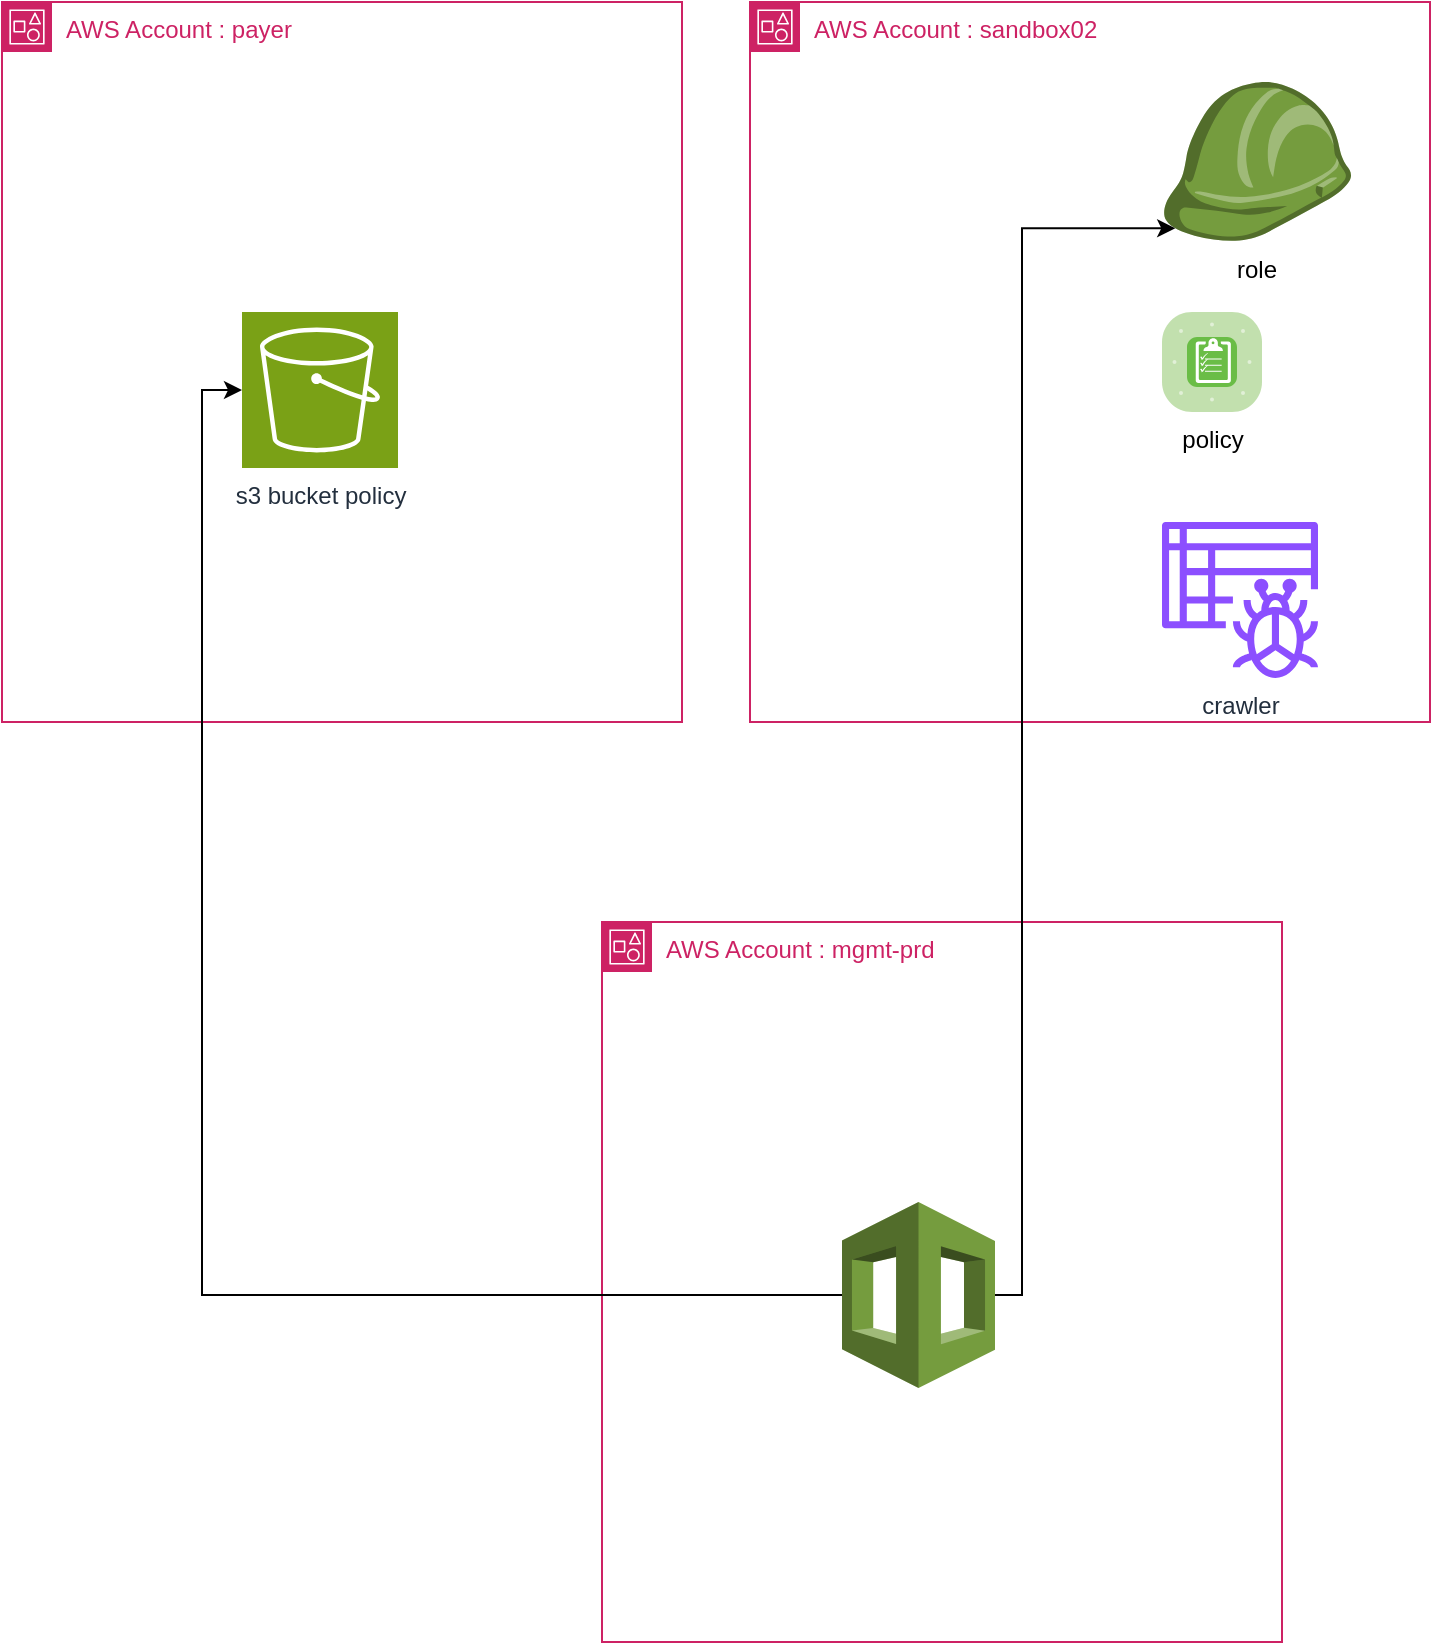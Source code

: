 <mxfile version="27.0.9">
  <diagram name="페이지-1" id="8lHvEDq3jTy4v3FiUCqy">
    <mxGraphModel dx="786" dy="1126" grid="1" gridSize="10" guides="1" tooltips="1" connect="1" arrows="1" fold="1" page="1" pageScale="1" pageWidth="827" pageHeight="1169" math="0" shadow="0">
      <root>
        <mxCell id="0" />
        <mxCell id="1" parent="0" />
        <mxCell id="uvsjoe9KnbIXZEwuy1OW-3" value="AWS Account : mgmt-prd" style="points=[[0,0],[0.25,0],[0.5,0],[0.75,0],[1,0],[1,0.25],[1,0.5],[1,0.75],[1,1],[0.75,1],[0.5,1],[0.25,1],[0,1],[0,0.75],[0,0.5],[0,0.25]];outlineConnect=0;gradientColor=none;html=1;whiteSpace=wrap;fontSize=12;fontStyle=0;container=1;pointerEvents=0;collapsible=0;recursiveResize=0;shape=mxgraph.aws4.group;grIcon=mxgraph.aws4.group_account;strokeColor=#CD2264;fillColor=none;verticalAlign=top;align=left;spacingLeft=30;fontColor=#CD2264;dashed=0;" vertex="1" parent="1">
          <mxGeometry x="340" y="510" width="340" height="360" as="geometry" />
        </mxCell>
        <mxCell id="uvsjoe9KnbIXZEwuy1OW-6" value="" style="outlineConnect=0;dashed=0;verticalLabelPosition=bottom;verticalAlign=top;align=center;html=1;shape=mxgraph.aws3.cloudformation;fillColor=#759C3E;gradientColor=none;" vertex="1" parent="uvsjoe9KnbIXZEwuy1OW-3">
          <mxGeometry x="120" y="140" width="76.5" height="93" as="geometry" />
        </mxCell>
        <mxCell id="uvsjoe9KnbIXZEwuy1OW-7" value="AWS Account : payer" style="points=[[0,0],[0.25,0],[0.5,0],[0.75,0],[1,0],[1,0.25],[1,0.5],[1,0.75],[1,1],[0.75,1],[0.5,1],[0.25,1],[0,1],[0,0.75],[0,0.5],[0,0.25]];outlineConnect=0;gradientColor=none;html=1;whiteSpace=wrap;fontSize=12;fontStyle=0;container=1;pointerEvents=0;collapsible=0;recursiveResize=0;shape=mxgraph.aws4.group;grIcon=mxgraph.aws4.group_account;strokeColor=#CD2264;fillColor=none;verticalAlign=top;align=left;spacingLeft=30;fontColor=#CD2264;dashed=0;" vertex="1" parent="1">
          <mxGeometry x="40" y="50" width="340" height="360" as="geometry" />
        </mxCell>
        <mxCell id="uvsjoe9KnbIXZEwuy1OW-13" value="s3 bucket policy" style="sketch=0;points=[[0,0,0],[0.25,0,0],[0.5,0,0],[0.75,0,0],[1,0,0],[0,1,0],[0.25,1,0],[0.5,1,0],[0.75,1,0],[1,1,0],[0,0.25,0],[0,0.5,0],[0,0.75,0],[1,0.25,0],[1,0.5,0],[1,0.75,0]];outlineConnect=0;fontColor=#232F3E;fillColor=#7AA116;strokeColor=#ffffff;dashed=0;verticalLabelPosition=bottom;verticalAlign=top;align=center;html=1;fontSize=12;fontStyle=0;aspect=fixed;shape=mxgraph.aws4.resourceIcon;resIcon=mxgraph.aws4.s3;" vertex="1" parent="uvsjoe9KnbIXZEwuy1OW-7">
          <mxGeometry x="120" y="155" width="78" height="78" as="geometry" />
        </mxCell>
        <mxCell id="uvsjoe9KnbIXZEwuy1OW-9" value="AWS Account : sandbox02" style="points=[[0,0],[0.25,0],[0.5,0],[0.75,0],[1,0],[1,0.25],[1,0.5],[1,0.75],[1,1],[0.75,1],[0.5,1],[0.25,1],[0,1],[0,0.75],[0,0.5],[0,0.25]];outlineConnect=0;gradientColor=none;html=1;whiteSpace=wrap;fontSize=12;fontStyle=0;container=1;pointerEvents=0;collapsible=0;recursiveResize=0;shape=mxgraph.aws4.group;grIcon=mxgraph.aws4.group_account;strokeColor=#CD2264;fillColor=none;verticalAlign=top;align=left;spacingLeft=30;fontColor=#CD2264;dashed=0;" vertex="1" parent="1">
          <mxGeometry x="414" y="50" width="340" height="360" as="geometry" />
        </mxCell>
        <mxCell id="uvsjoe9KnbIXZEwuy1OW-14" value="role" style="outlineConnect=0;dashed=0;verticalLabelPosition=bottom;verticalAlign=top;align=center;html=1;shape=mxgraph.aws3.role;fillColor=#759C3E;gradientColor=none;" vertex="1" parent="uvsjoe9KnbIXZEwuy1OW-9">
          <mxGeometry x="206" y="40" width="94.5" height="79.5" as="geometry" />
        </mxCell>
        <mxCell id="uvsjoe9KnbIXZEwuy1OW-15" value="policy" style="verticalLabelPosition=bottom;sketch=0;html=1;fillColor=#6ABD46;strokeColor=#ffffff;verticalAlign=top;align=center;points=[[0.085,0.085,0],[0.915,0.085,0],[0.915,0.915,0],[0.085,0.915,0],[0.25,0,0],[0.5,0,0],[0.75,0,0],[1,0.25,0],[1,0.5,0],[1,0.75,0],[0.75,1,0],[0.5,1,0],[0.25,1,0],[0,0.75,0],[0,0.5,0],[0,0.25,0]];pointerEvents=1;shape=mxgraph.cisco_safe.compositeIcon;bgIcon=mxgraph.cisco_safe.architecture.generic_appliance;resIcon=mxgraph.cisco_safe.architecture.policy;" vertex="1" parent="uvsjoe9KnbIXZEwuy1OW-9">
          <mxGeometry x="206" y="155" width="50" height="50" as="geometry" />
        </mxCell>
        <mxCell id="uvsjoe9KnbIXZEwuy1OW-16" value="crawler" style="sketch=0;outlineConnect=0;fontColor=#232F3E;gradientColor=none;fillColor=#8C4FFF;strokeColor=none;dashed=0;verticalLabelPosition=bottom;verticalAlign=top;align=center;html=1;fontSize=12;fontStyle=0;aspect=fixed;pointerEvents=1;shape=mxgraph.aws4.glue_crawlers;" vertex="1" parent="uvsjoe9KnbIXZEwuy1OW-9">
          <mxGeometry x="206" y="260" width="78" height="78" as="geometry" />
        </mxCell>
        <mxCell id="uvsjoe9KnbIXZEwuy1OW-11" style="edgeStyle=orthogonalEdgeStyle;rounded=0;orthogonalLoop=1;jettySize=auto;html=1;exitX=0;exitY=0.5;exitDx=0;exitDy=0;exitPerimeter=0;entryX=0;entryY=0.5;entryDx=0;entryDy=0;entryPerimeter=0;" edge="1" parent="1" source="uvsjoe9KnbIXZEwuy1OW-6" target="uvsjoe9KnbIXZEwuy1OW-13">
          <mxGeometry relative="1" as="geometry">
            <mxPoint x="198.25" y="283" as="targetPoint" />
          </mxGeometry>
        </mxCell>
        <mxCell id="uvsjoe9KnbIXZEwuy1OW-18" style="edgeStyle=orthogonalEdgeStyle;rounded=0;orthogonalLoop=1;jettySize=auto;html=1;entryX=0.07;entryY=0.92;entryDx=0;entryDy=0;entryPerimeter=0;exitX=1;exitY=0.5;exitDx=0;exitDy=0;exitPerimeter=0;" edge="1" parent="1" source="uvsjoe9KnbIXZEwuy1OW-6" target="uvsjoe9KnbIXZEwuy1OW-14">
          <mxGeometry relative="1" as="geometry">
            <Array as="points">
              <mxPoint x="550" y="697" />
              <mxPoint x="550" y="163" />
            </Array>
          </mxGeometry>
        </mxCell>
      </root>
    </mxGraphModel>
  </diagram>
</mxfile>
